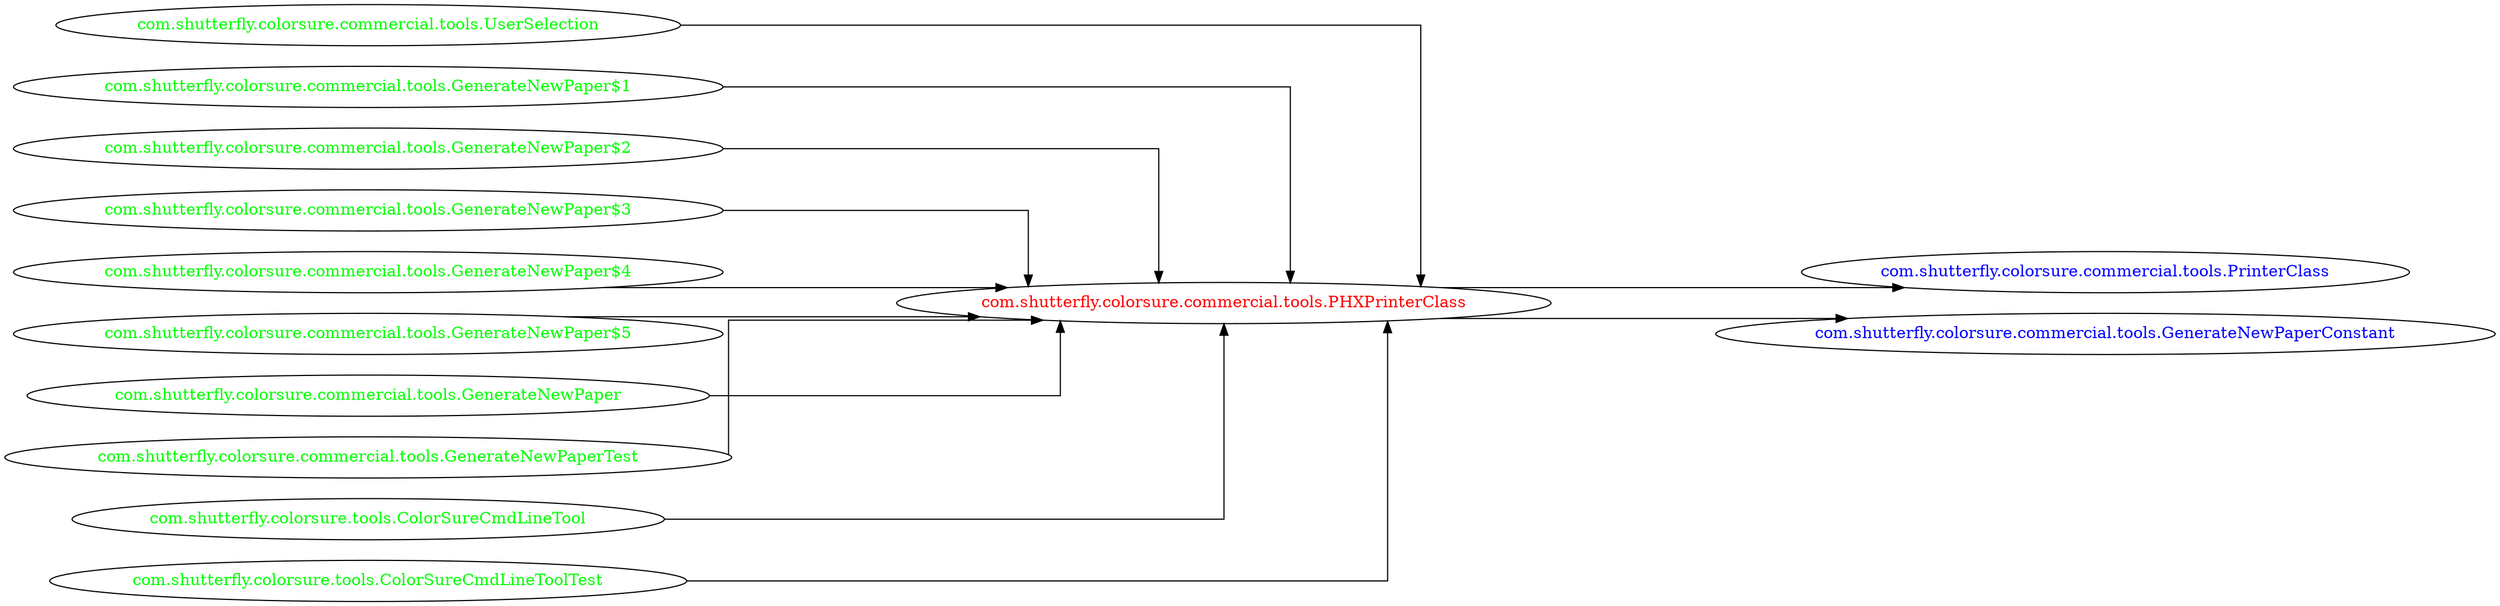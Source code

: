 digraph dependencyGraph {
 concentrate=true;
 ranksep="2.0";
 rankdir="LR"; 
 splines="ortho";
"com.shutterfly.colorsure.commercial.tools.PHXPrinterClass" [fontcolor="red"];
"com.shutterfly.colorsure.commercial.tools.PrinterClass" [ fontcolor="blue" ];
"com.shutterfly.colorsure.commercial.tools.PHXPrinterClass"->"com.shutterfly.colorsure.commercial.tools.PrinterClass";
"com.shutterfly.colorsure.commercial.tools.GenerateNewPaperConstant" [ fontcolor="blue" ];
"com.shutterfly.colorsure.commercial.tools.PHXPrinterClass"->"com.shutterfly.colorsure.commercial.tools.GenerateNewPaperConstant";
"com.shutterfly.colorsure.commercial.tools.UserSelection" [ fontcolor="green" ];
"com.shutterfly.colorsure.commercial.tools.UserSelection"->"com.shutterfly.colorsure.commercial.tools.PHXPrinterClass";
"com.shutterfly.colorsure.commercial.tools.GenerateNewPaper$1" [ fontcolor="green" ];
"com.shutterfly.colorsure.commercial.tools.GenerateNewPaper$1"->"com.shutterfly.colorsure.commercial.tools.PHXPrinterClass";
"com.shutterfly.colorsure.commercial.tools.GenerateNewPaper$2" [ fontcolor="green" ];
"com.shutterfly.colorsure.commercial.tools.GenerateNewPaper$2"->"com.shutterfly.colorsure.commercial.tools.PHXPrinterClass";
"com.shutterfly.colorsure.commercial.tools.GenerateNewPaper$3" [ fontcolor="green" ];
"com.shutterfly.colorsure.commercial.tools.GenerateNewPaper$3"->"com.shutterfly.colorsure.commercial.tools.PHXPrinterClass";
"com.shutterfly.colorsure.commercial.tools.GenerateNewPaper$4" [ fontcolor="green" ];
"com.shutterfly.colorsure.commercial.tools.GenerateNewPaper$4"->"com.shutterfly.colorsure.commercial.tools.PHXPrinterClass";
"com.shutterfly.colorsure.commercial.tools.GenerateNewPaper$5" [ fontcolor="green" ];
"com.shutterfly.colorsure.commercial.tools.GenerateNewPaper$5"->"com.shutterfly.colorsure.commercial.tools.PHXPrinterClass";
"com.shutterfly.colorsure.commercial.tools.GenerateNewPaper" [ fontcolor="green" ];
"com.shutterfly.colorsure.commercial.tools.GenerateNewPaper"->"com.shutterfly.colorsure.commercial.tools.PHXPrinterClass";
"com.shutterfly.colorsure.commercial.tools.GenerateNewPaperTest" [ fontcolor="green" ];
"com.shutterfly.colorsure.commercial.tools.GenerateNewPaperTest"->"com.shutterfly.colorsure.commercial.tools.PHXPrinterClass";
"com.shutterfly.colorsure.tools.ColorSureCmdLineTool" [ fontcolor="green" ];
"com.shutterfly.colorsure.tools.ColorSureCmdLineTool"->"com.shutterfly.colorsure.commercial.tools.PHXPrinterClass";
"com.shutterfly.colorsure.tools.ColorSureCmdLineToolTest" [ fontcolor="green" ];
"com.shutterfly.colorsure.tools.ColorSureCmdLineToolTest"->"com.shutterfly.colorsure.commercial.tools.PHXPrinterClass";
}